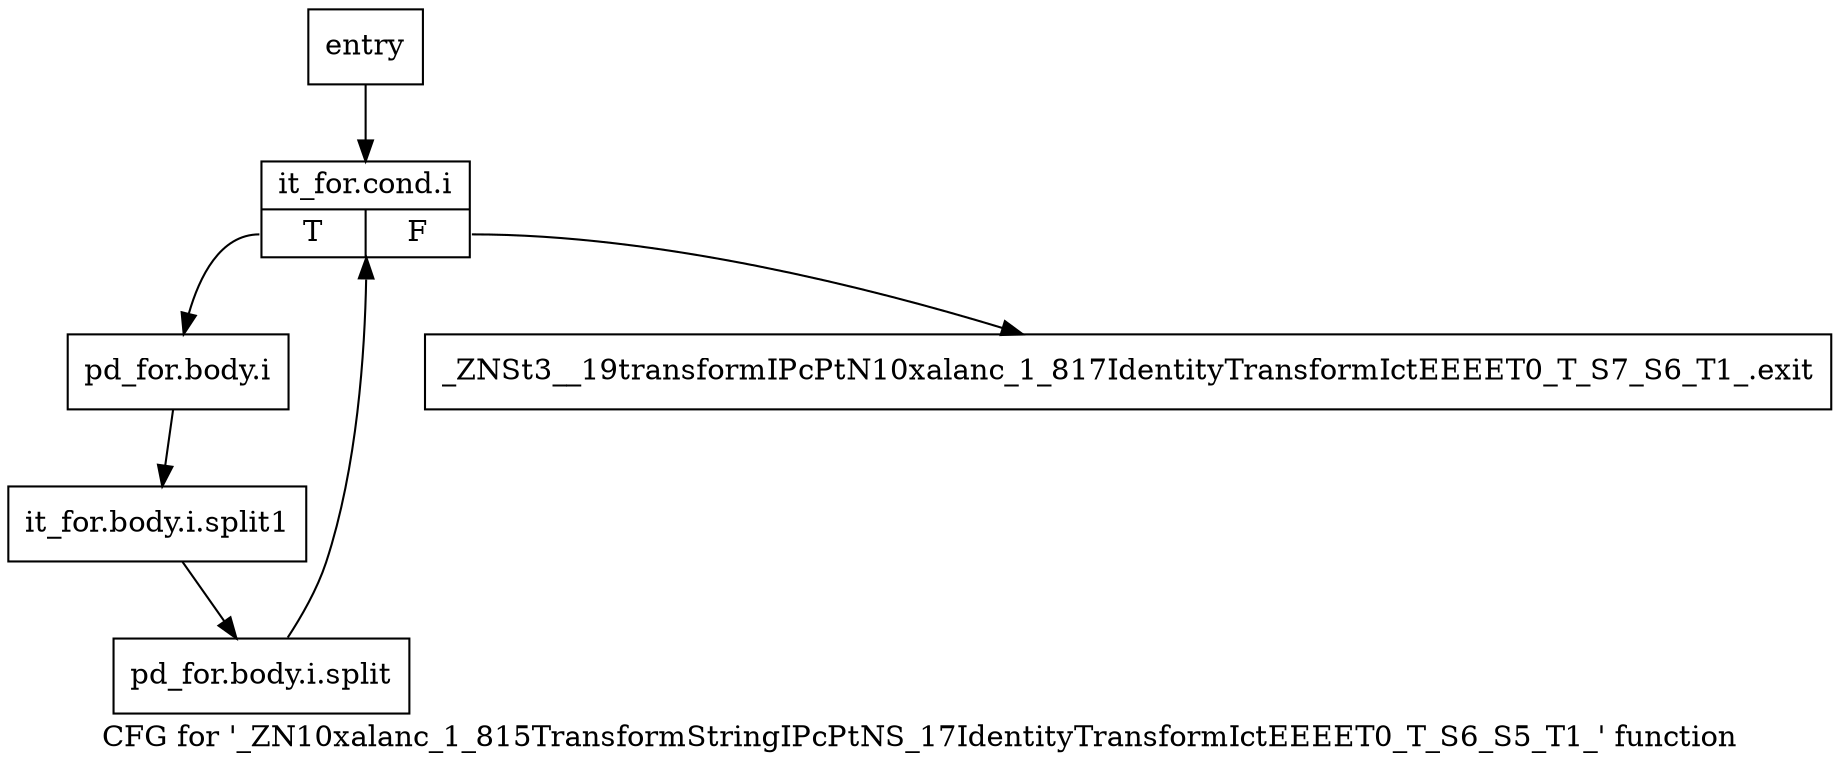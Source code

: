 digraph "CFG for '_ZN10xalanc_1_815TransformStringIPcPtNS_17IdentityTransformIctEEEET0_T_S6_S5_T1_' function" {
	label="CFG for '_ZN10xalanc_1_815TransformStringIPcPtNS_17IdentityTransformIctEEEET0_T_S6_S5_T1_' function";

	Node0x5d86d00 [shape=record,label="{entry}"];
	Node0x5d86d00 -> Node0x5d86d50;
	Node0x5d86d50 [shape=record,label="{it_for.cond.i|{<s0>T|<s1>F}}"];
	Node0x5d86d50:s0 -> Node0x5d86da0;
	Node0x5d86d50:s1 -> Node0x5d86df0;
	Node0x5d86da0 [shape=record,label="{pd_for.body.i}"];
	Node0x5d86da0 -> Node0xb77b7f0;
	Node0xb77b7f0 [shape=record,label="{it_for.body.i.split1}"];
	Node0xb77b7f0 -> Node0xb77cc60;
	Node0xb77cc60 [shape=record,label="{pd_for.body.i.split}"];
	Node0xb77cc60 -> Node0x5d86d50;
	Node0x5d86df0 [shape=record,label="{_ZNSt3__19transformIPcPtN10xalanc_1_817IdentityTransformIctEEEET0_T_S7_S6_T1_.exit}"];
}
